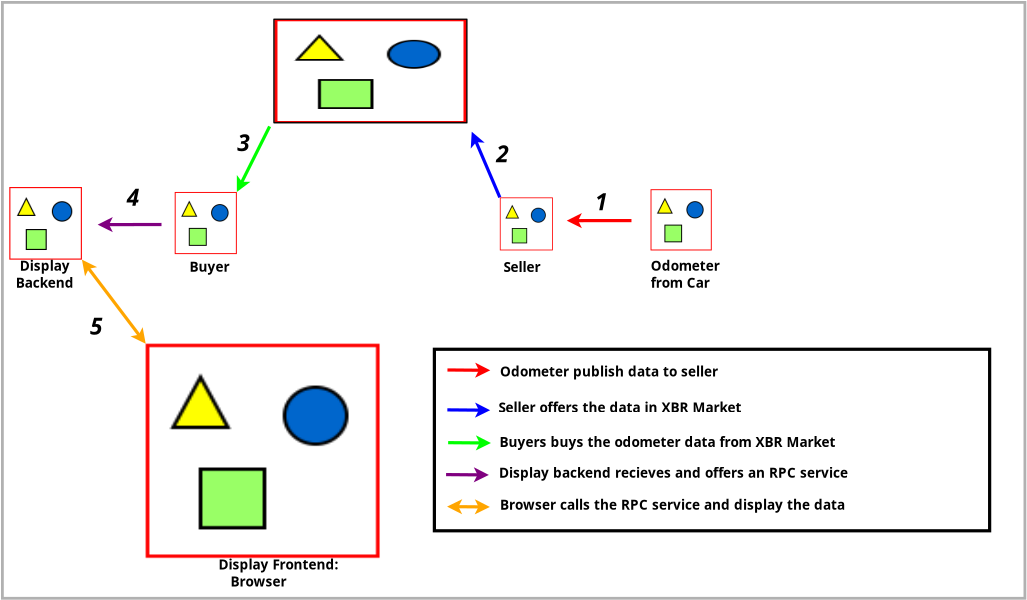 <?xml version="1.0" encoding="UTF-8"?>
<dia:diagram xmlns:dia="http://www.lysator.liu.se/~alla/dia/">
  <dia:layer name="Background" visible="true" connectable="true" active="true">
    <dia:group>
      <dia:attribute name="meta">
        <dia:composite type="dict"/>
      </dia:attribute>
      <dia:attribute name="matrix"/>
      <dia:object type="Standard - Box" version="0" id="O0">
        <dia:attribute name="obj_pos">
          <dia:point val="-18.146,-27.597"/>
        </dia:attribute>
        <dia:attribute name="obj_bb">
          <dia:rectangle val="-18.496,-27.947;237.832,121.725"/>
        </dia:attribute>
        <dia:attribute name="elem_corner">
          <dia:point val="-18.146,-27.597"/>
        </dia:attribute>
        <dia:attribute name="elem_width">
          <dia:real val="255.628"/>
        </dia:attribute>
        <dia:attribute name="elem_height">
          <dia:real val="148.972"/>
        </dia:attribute>
        <dia:attribute name="border_width">
          <dia:real val="0.7"/>
        </dia:attribute>
        <dia:attribute name="border_color">
          <dia:color val="#b1b1b1ff"/>
        </dia:attribute>
        <dia:attribute name="show_background">
          <dia:boolean val="true"/>
        </dia:attribute>
      </dia:object>
      <dia:object type="Standard - Image" version="0" id="O1">
        <dia:attribute name="obj_pos">
          <dia:point val="143.889,19.108"/>
        </dia:attribute>
        <dia:attribute name="obj_bb">
          <dia:rectangle val="143.889,19.108;159.197,34.417"/>
        </dia:attribute>
        <dia:attribute name="elem_corner">
          <dia:point val="143.889,19.108"/>
        </dia:attribute>
        <dia:attribute name="elem_width">
          <dia:real val="15.308"/>
        </dia:attribute>
        <dia:attribute name="elem_height">
          <dia:real val="15.309"/>
        </dia:attribute>
        <dia:attribute name="draw_border">
          <dia:boolean val="false"/>
        </dia:attribute>
        <dia:attribute name="keep_aspect">
          <dia:boolean val="true"/>
        </dia:attribute>
        <dia:attribute name="file">
          <dia:string>#/home/krish/Downloads/car-svgrepo-com.svg#</dia:string>
        </dia:attribute>
      </dia:object>
      <dia:object type="Standard - Image" version="0" id="O2">
        <dia:attribute name="obj_pos">
          <dia:point val="106.212,21.154"/>
        </dia:attribute>
        <dia:attribute name="obj_bb">
          <dia:rectangle val="106.212,21.154;119.463,34.405"/>
        </dia:attribute>
        <dia:attribute name="elem_corner">
          <dia:point val="106.212,21.154"/>
        </dia:attribute>
        <dia:attribute name="elem_width">
          <dia:real val="13.251"/>
        </dia:attribute>
        <dia:attribute name="elem_height">
          <dia:real val="13.251"/>
        </dia:attribute>
        <dia:attribute name="draw_border">
          <dia:boolean val="false"/>
        </dia:attribute>
        <dia:attribute name="keep_aspect">
          <dia:boolean val="true"/>
        </dia:attribute>
        <dia:attribute name="file">
          <dia:string>#/home/krish/Downloads/seller-svgrepo-com.svg#</dia:string>
        </dia:attribute>
      </dia:object>
      <dia:object type="Standard - Image" version="0" id="O3">
        <dia:attribute name="obj_pos">
          <dia:point val="24.93,19.794"/>
        </dia:attribute>
        <dia:attribute name="obj_bb">
          <dia:rectangle val="24.93,19.794;40.465,35.329"/>
        </dia:attribute>
        <dia:attribute name="elem_corner">
          <dia:point val="24.93,19.794"/>
        </dia:attribute>
        <dia:attribute name="elem_width">
          <dia:real val="15.535"/>
        </dia:attribute>
        <dia:attribute name="elem_height">
          <dia:real val="15.535"/>
        </dia:attribute>
        <dia:attribute name="draw_border">
          <dia:boolean val="false"/>
        </dia:attribute>
        <dia:attribute name="keep_aspect">
          <dia:boolean val="true"/>
        </dia:attribute>
        <dia:attribute name="file">
          <dia:string>#/home/krish/Downloads/buyer-svgrepo-com.svg#</dia:string>
        </dia:attribute>
      </dia:object>
      <dia:object type="Standard - Image" version="0" id="O4">
        <dia:attribute name="obj_pos">
          <dia:point val="-16.422,18.558"/>
        </dia:attribute>
        <dia:attribute name="obj_bb">
          <dia:rectangle val="-16.422,18.558;1.737,36.717"/>
        </dia:attribute>
        <dia:attribute name="elem_corner">
          <dia:point val="-16.422,18.558"/>
        </dia:attribute>
        <dia:attribute name="elem_width">
          <dia:real val="18.159"/>
        </dia:attribute>
        <dia:attribute name="elem_height">
          <dia:real val="18.159"/>
        </dia:attribute>
        <dia:attribute name="draw_border">
          <dia:boolean val="false"/>
        </dia:attribute>
        <dia:attribute name="keep_aspect">
          <dia:boolean val="true"/>
        </dia:attribute>
        <dia:attribute name="file">
          <dia:string>#/home/krish/work/backend-icon-2.png#</dia:string>
        </dia:attribute>
      </dia:object>
      <dia:object type="Standard - Image" version="0" id="O5">
        <dia:attribute name="obj_pos">
          <dia:point val="17.684,57.752"/>
        </dia:attribute>
        <dia:attribute name="obj_bb">
          <dia:rectangle val="17.684,57.752;76.154,111.257"/>
        </dia:attribute>
        <dia:attribute name="elem_corner">
          <dia:point val="17.684,57.752"/>
        </dia:attribute>
        <dia:attribute name="elem_width">
          <dia:real val="58.469"/>
        </dia:attribute>
        <dia:attribute name="elem_height">
          <dia:real val="53.504"/>
        </dia:attribute>
        <dia:attribute name="draw_border">
          <dia:boolean val="false"/>
        </dia:attribute>
        <dia:attribute name="keep_aspect">
          <dia:boolean val="true"/>
        </dia:attribute>
        <dia:attribute name="file">
          <dia:string>#/home/krish/work/new/dsq-hackathon/hack19-visu/docs/xbr-gs/Screenshot_Display.png#</dia:string>
        </dia:attribute>
      </dia:object>
      <dia:object type="Standard - Image" version="0" id="O6">
        <dia:attribute name="obj_pos">
          <dia:point val="49.87,-23.268"/>
        </dia:attribute>
        <dia:attribute name="obj_bb">
          <dia:rectangle val="49.67,-23.468;98.07,2.638"/>
        </dia:attribute>
        <dia:attribute name="elem_corner">
          <dia:point val="49.87,-23.268"/>
        </dia:attribute>
        <dia:attribute name="elem_width">
          <dia:real val="48.0"/>
        </dia:attribute>
        <dia:attribute name="elem_height">
          <dia:real val="25.707"/>
        </dia:attribute>
        <dia:attribute name="border_width">
          <dia:real val="0.2"/>
        </dia:attribute>
        <dia:attribute name="draw_border">
          <dia:boolean val="true"/>
        </dia:attribute>
        <dia:attribute name="keep_aspect">
          <dia:boolean val="true"/>
        </dia:attribute>
        <dia:attribute name="file">
          <dia:string>#/home/krish/work/xbr_logo_grey_background_large.png#</dia:string>
        </dia:attribute>
      </dia:object>
      <dia:object type="Standard - Box" version="0" id="O7">
        <dia:attribute name="obj_pos">
          <dia:point val="49.75,-23.393"/>
        </dia:attribute>
        <dia:attribute name="obj_bb">
          <dia:rectangle val="49.65,-23.493;98.05,2.507"/>
        </dia:attribute>
        <dia:attribute name="elem_corner">
          <dia:point val="49.75,-23.393"/>
        </dia:attribute>
        <dia:attribute name="elem_width">
          <dia:real val="48.2"/>
        </dia:attribute>
        <dia:attribute name="elem_height">
          <dia:real val="25.8"/>
        </dia:attribute>
        <dia:attribute name="border_width">
          <dia:real val="0.2"/>
        </dia:attribute>
        <dia:attribute name="show_background">
          <dia:boolean val="false"/>
        </dia:attribute>
      </dia:object>
      <dia:object type="Standard - Text" version="1" id="O8">
        <dia:attribute name="obj_pos">
          <dia:point val="107.126,39.812"/>
        </dia:attribute>
        <dia:attribute name="obj_bb">
          <dia:rectangle val="107.126,36.667;118.151,40.612"/>
        </dia:attribute>
        <dia:attribute name="text">
          <dia:composite type="text">
            <dia:attribute name="string">
              <dia:string>#Seller#</dia:string>
            </dia:attribute>
            <dia:attribute name="font">
              <dia:font family="sans" style="80" name="Helvetica-Bold"/>
            </dia:attribute>
            <dia:attribute name="height">
              <dia:real val="4.233"/>
            </dia:attribute>
            <dia:attribute name="pos">
              <dia:point val="107.126,39.812"/>
            </dia:attribute>
            <dia:attribute name="color">
              <dia:color val="#000000ff"/>
            </dia:attribute>
            <dia:attribute name="alignment">
              <dia:enum val="0"/>
            </dia:attribute>
          </dia:composite>
        </dia:attribute>
        <dia:attribute name="valign">
          <dia:enum val="3"/>
        </dia:attribute>
      </dia:object>
      <dia:object type="Standard - Text" version="1" id="O9">
        <dia:attribute name="obj_pos">
          <dia:point val="28.621,39.737"/>
        </dia:attribute>
        <dia:attribute name="obj_bb">
          <dia:rectangle val="28.621,36.592;39.789,40.537"/>
        </dia:attribute>
        <dia:attribute name="text">
          <dia:composite type="text">
            <dia:attribute name="string">
              <dia:string>#Buyer#</dia:string>
            </dia:attribute>
            <dia:attribute name="font">
              <dia:font family="sans" style="80" name="Helvetica-Bold"/>
            </dia:attribute>
            <dia:attribute name="height">
              <dia:real val="4.233"/>
            </dia:attribute>
            <dia:attribute name="pos">
              <dia:point val="28.621,39.737"/>
            </dia:attribute>
            <dia:attribute name="color">
              <dia:color val="#000000ff"/>
            </dia:attribute>
            <dia:attribute name="alignment">
              <dia:enum val="0"/>
            </dia:attribute>
          </dia:composite>
        </dia:attribute>
        <dia:attribute name="valign">
          <dia:enum val="3"/>
        </dia:attribute>
      </dia:object>
      <dia:object type="Standard - Text" version="1" id="O10">
        <dia:attribute name="obj_pos">
          <dia:point val="-14.787,39.519"/>
        </dia:attribute>
        <dia:attribute name="obj_bb">
          <dia:rectangle val="-14.787,36.374;1.531,44.552"/>
        </dia:attribute>
        <dia:attribute name="text">
          <dia:composite type="text">
            <dia:attribute name="string">
              <dia:string># Display 
Backend#</dia:string>
            </dia:attribute>
            <dia:attribute name="font">
              <dia:font family="sans" style="80" name="Helvetica-Bold"/>
            </dia:attribute>
            <dia:attribute name="height">
              <dia:real val="4.233"/>
            </dia:attribute>
            <dia:attribute name="pos">
              <dia:point val="-14.787,39.519"/>
            </dia:attribute>
            <dia:attribute name="color">
              <dia:color val="#000000ff"/>
            </dia:attribute>
            <dia:attribute name="alignment">
              <dia:enum val="0"/>
            </dia:attribute>
          </dia:composite>
        </dia:attribute>
        <dia:attribute name="valign">
          <dia:enum val="3"/>
        </dia:attribute>
        <dia:connections>
          <dia:connection handle="1" to="O2" connection="0"/>
        </dia:connections>
      </dia:object>
      <dia:object type="Standard - Text" version="1" id="O11">
        <dia:attribute name="obj_pos">
          <dia:point val="34.878,114.195"/>
        </dia:attribute>
        <dia:attribute name="obj_bb">
          <dia:rectangle val="34.878,111.05;69.805,119.229"/>
        </dia:attribute>
        <dia:attribute name="text">
          <dia:composite type="text">
            <dia:attribute name="string">
              <dia:string># Display Frontend:
    Browser#</dia:string>
            </dia:attribute>
            <dia:attribute name="font">
              <dia:font family="sans" style="80" name="Helvetica-Bold"/>
            </dia:attribute>
            <dia:attribute name="height">
              <dia:real val="4.233"/>
            </dia:attribute>
            <dia:attribute name="pos">
              <dia:point val="34.878,114.195"/>
            </dia:attribute>
            <dia:attribute name="color">
              <dia:color val="#000000ff"/>
            </dia:attribute>
            <dia:attribute name="alignment">
              <dia:enum val="0"/>
            </dia:attribute>
          </dia:composite>
        </dia:attribute>
        <dia:attribute name="valign">
          <dia:enum val="3"/>
        </dia:attribute>
        <dia:connections>
          <dia:connection handle="1" to="O3" connection="2"/>
        </dia:connections>
      </dia:object>
      <dia:object type="Standard - Line" version="0" id="O12">
        <dia:attribute name="obj_pos">
          <dia:point val="99.188,4.731"/>
        </dia:attribute>
        <dia:attribute name="obj_bb">
          <dia:rectangle val="98.663,4.205;106.737,21.68"/>
        </dia:attribute>
        <dia:attribute name="conn_endpoints">
          <dia:point val="99.188,4.731"/>
          <dia:point val="106.212,21.154"/>
        </dia:attribute>
        <dia:attribute name="numcp">
          <dia:int val="1"/>
        </dia:attribute>
        <dia:attribute name="line_color">
          <dia:color val="#0000ffff"/>
        </dia:attribute>
        <dia:attribute name="line_width">
          <dia:real val="0.8"/>
        </dia:attribute>
        <dia:attribute name="start_arrow">
          <dia:enum val="22"/>
        </dia:attribute>
        <dia:attribute name="start_arrow_length">
          <dia:real val="2.0"/>
        </dia:attribute>
        <dia:attribute name="start_arrow_width">
          <dia:real val="2.0"/>
        </dia:attribute>
      </dia:object>
      <dia:object type="Standard - Line" version="0" id="O13">
        <dia:attribute name="obj_pos">
          <dia:point val="48.657,3.416"/>
        </dia:attribute>
        <dia:attribute name="obj_bb">
          <dia:rectangle val="39.929,2.88;49.193,20.331"/>
        </dia:attribute>
        <dia:attribute name="conn_endpoints">
          <dia:point val="48.657,3.416"/>
          <dia:point val="40.465,19.794"/>
        </dia:attribute>
        <dia:attribute name="numcp">
          <dia:int val="1"/>
        </dia:attribute>
        <dia:attribute name="line_color">
          <dia:color val="#00ff00ff"/>
        </dia:attribute>
        <dia:attribute name="line_width">
          <dia:real val="0.8"/>
        </dia:attribute>
        <dia:attribute name="end_arrow">
          <dia:enum val="22"/>
        </dia:attribute>
        <dia:attribute name="end_arrow_length">
          <dia:real val="2.0"/>
        </dia:attribute>
        <dia:attribute name="end_arrow_width">
          <dia:real val="2.0"/>
        </dia:attribute>
      </dia:object>
      <dia:object type="Standard - Line" version="0" id="O14">
        <dia:attribute name="obj_pos">
          <dia:point val="21.629,27.928"/>
        </dia:attribute>
        <dia:attribute name="obj_bb">
          <dia:rectangle val="5.269,26.063;22.03,29.852"/>
        </dia:attribute>
        <dia:attribute name="conn_endpoints">
          <dia:point val="21.629,27.928"/>
          <dia:point val="5.67,27.966"/>
        </dia:attribute>
        <dia:attribute name="numcp">
          <dia:int val="1"/>
        </dia:attribute>
        <dia:attribute name="line_color">
          <dia:color val="#800080ff"/>
        </dia:attribute>
        <dia:attribute name="line_width">
          <dia:real val="0.8"/>
        </dia:attribute>
        <dia:attribute name="end_arrow">
          <dia:enum val="22"/>
        </dia:attribute>
        <dia:attribute name="end_arrow_length">
          <dia:real val="2.0"/>
        </dia:attribute>
        <dia:attribute name="end_arrow_width">
          <dia:real val="2.0"/>
        </dia:attribute>
        <dia:connections>
          <dia:connection handle="0" to="O4" connection="7"/>
          <dia:connection handle="1" to="O5" connection="0"/>
        </dia:connections>
      </dia:object>
      <dia:object type="Standard - Line" version="0" id="O15">
        <dia:attribute name="obj_pos">
          <dia:point val="139.121,26.946"/>
        </dia:attribute>
        <dia:attribute name="obj_bb">
          <dia:rectangle val="122.542,25.067;139.521,28.856"/>
        </dia:attribute>
        <dia:attribute name="conn_endpoints">
          <dia:point val="139.121,26.946"/>
          <dia:point val="122.942,26.966"/>
        </dia:attribute>
        <dia:attribute name="numcp">
          <dia:int val="1"/>
        </dia:attribute>
        <dia:attribute name="line_color">
          <dia:color val="#ff0000ff"/>
        </dia:attribute>
        <dia:attribute name="line_width">
          <dia:real val="0.8"/>
        </dia:attribute>
        <dia:attribute name="end_arrow">
          <dia:enum val="22"/>
        </dia:attribute>
        <dia:attribute name="end_arrow_length">
          <dia:real val="2.0"/>
        </dia:attribute>
        <dia:attribute name="end_arrow_width">
          <dia:real val="2.0"/>
        </dia:attribute>
      </dia:object>
      <dia:object type="Standard - Line" version="0" id="O16">
        <dia:attribute name="obj_pos">
          <dia:point val="1.737,36.717"/>
        </dia:attribute>
        <dia:attribute name="obj_bb">
          <dia:rectangle val="1.176,36.157;18.245,58.313"/>
        </dia:attribute>
        <dia:attribute name="conn_endpoints">
          <dia:point val="1.737,36.717"/>
          <dia:point val="17.684,57.752"/>
        </dia:attribute>
        <dia:attribute name="numcp">
          <dia:int val="1"/>
        </dia:attribute>
        <dia:attribute name="line_color">
          <dia:color val="#ffa500ff"/>
        </dia:attribute>
        <dia:attribute name="line_width">
          <dia:real val="0.8"/>
        </dia:attribute>
        <dia:attribute name="start_arrow">
          <dia:enum val="22"/>
        </dia:attribute>
        <dia:attribute name="start_arrow_length">
          <dia:real val="2.0"/>
        </dia:attribute>
        <dia:attribute name="start_arrow_width">
          <dia:real val="2.0"/>
        </dia:attribute>
        <dia:attribute name="end_arrow">
          <dia:enum val="22"/>
        </dia:attribute>
        <dia:attribute name="end_arrow_length">
          <dia:real val="2.0"/>
        </dia:attribute>
        <dia:attribute name="end_arrow_width">
          <dia:real val="2.0"/>
        </dia:attribute>
      </dia:object>
      <dia:object type="Standard - Text" version="1" id="O17">
        <dia:attribute name="obj_pos">
          <dia:point val="143.941,39.513"/>
        </dia:attribute>
        <dia:attribute name="obj_bb">
          <dia:rectangle val="143.941,36.368;164.168,44.546"/>
        </dia:attribute>
        <dia:attribute name="text">
          <dia:composite type="text">
            <dia:attribute name="string">
              <dia:string>#Odometer 
from Car#</dia:string>
            </dia:attribute>
            <dia:attribute name="font">
              <dia:font family="sans" style="80" name="Helvetica-Bold"/>
            </dia:attribute>
            <dia:attribute name="height">
              <dia:real val="4.233"/>
            </dia:attribute>
            <dia:attribute name="pos">
              <dia:point val="143.941,39.513"/>
            </dia:attribute>
            <dia:attribute name="color">
              <dia:color val="#000000ff"/>
            </dia:attribute>
            <dia:attribute name="alignment">
              <dia:enum val="0"/>
            </dia:attribute>
          </dia:composite>
        </dia:attribute>
        <dia:attribute name="valign">
          <dia:enum val="3"/>
        </dia:attribute>
      </dia:object>
      <dia:object type="Standard - Line" version="0" id="O18">
        <dia:attribute name="obj_pos">
          <dia:point val="93.118,64.295"/>
        </dia:attribute>
        <dia:attribute name="obj_bb">
          <dia:rectangle val="92.715,62.457;104.219,66.246"/>
        </dia:attribute>
        <dia:attribute name="conn_endpoints">
          <dia:point val="93.118,64.295"/>
          <dia:point val="103.816,64.382"/>
        </dia:attribute>
        <dia:attribute name="numcp">
          <dia:int val="1"/>
        </dia:attribute>
        <dia:attribute name="line_color">
          <dia:color val="#ff0000ff"/>
        </dia:attribute>
        <dia:attribute name="line_width">
          <dia:real val="0.8"/>
        </dia:attribute>
        <dia:attribute name="end_arrow">
          <dia:enum val="22"/>
        </dia:attribute>
        <dia:attribute name="end_arrow_length">
          <dia:real val="2.0"/>
        </dia:attribute>
        <dia:attribute name="end_arrow_width">
          <dia:real val="2.0"/>
        </dia:attribute>
      </dia:object>
      <dia:object type="Standard - Line" version="0" id="O19">
        <dia:attribute name="obj_pos">
          <dia:point val="93.092,74.272"/>
        </dia:attribute>
        <dia:attribute name="obj_bb">
          <dia:rectangle val="92.689,72.434;104.193,76.223"/>
        </dia:attribute>
        <dia:attribute name="conn_endpoints">
          <dia:point val="93.092,74.272"/>
          <dia:point val="103.79,74.359"/>
        </dia:attribute>
        <dia:attribute name="numcp">
          <dia:int val="1"/>
        </dia:attribute>
        <dia:attribute name="line_color">
          <dia:color val="#0000ffff"/>
        </dia:attribute>
        <dia:attribute name="line_width">
          <dia:real val="0.8"/>
        </dia:attribute>
        <dia:attribute name="end_arrow">
          <dia:enum val="22"/>
        </dia:attribute>
        <dia:attribute name="end_arrow_length">
          <dia:real val="2.0"/>
        </dia:attribute>
        <dia:attribute name="end_arrow_width">
          <dia:real val="2.0"/>
        </dia:attribute>
      </dia:object>
      <dia:object type="Standard - Line" version="0" id="O20">
        <dia:attribute name="obj_pos">
          <dia:point val="93.292,82.467"/>
        </dia:attribute>
        <dia:attribute name="obj_bb">
          <dia:rectangle val="92.889,80.629;104.393,84.418"/>
        </dia:attribute>
        <dia:attribute name="conn_endpoints">
          <dia:point val="93.292,82.467"/>
          <dia:point val="103.99,82.554"/>
        </dia:attribute>
        <dia:attribute name="numcp">
          <dia:int val="1"/>
        </dia:attribute>
        <dia:attribute name="line_color">
          <dia:color val="#00ff00ff"/>
        </dia:attribute>
        <dia:attribute name="line_width">
          <dia:real val="0.8"/>
        </dia:attribute>
        <dia:attribute name="end_arrow">
          <dia:enum val="22"/>
        </dia:attribute>
        <dia:attribute name="end_arrow_length">
          <dia:real val="2.0"/>
        </dia:attribute>
        <dia:attribute name="end_arrow_width">
          <dia:real val="2.0"/>
        </dia:attribute>
      </dia:object>
      <dia:object type="Standard - Line" version="0" id="O21">
        <dia:attribute name="obj_pos">
          <dia:point val="92.773,90.45"/>
        </dia:attribute>
        <dia:attribute name="obj_bb">
          <dia:rectangle val="92.369,88.612;103.873,92.401"/>
        </dia:attribute>
        <dia:attribute name="conn_endpoints">
          <dia:point val="92.773,90.45"/>
          <dia:point val="103.47,90.537"/>
        </dia:attribute>
        <dia:attribute name="numcp">
          <dia:int val="1"/>
        </dia:attribute>
        <dia:attribute name="line_color">
          <dia:color val="#800080ff"/>
        </dia:attribute>
        <dia:attribute name="line_width">
          <dia:real val="0.8"/>
        </dia:attribute>
        <dia:attribute name="end_arrow">
          <dia:enum val="22"/>
        </dia:attribute>
        <dia:attribute name="end_arrow_length">
          <dia:real val="2.0"/>
        </dia:attribute>
        <dia:attribute name="end_arrow_width">
          <dia:real val="2.0"/>
        </dia:attribute>
      </dia:object>
      <dia:object type="Standard - Line" version="0" id="O22">
        <dia:attribute name="obj_pos">
          <dia:point val="93.023,98.454"/>
        </dia:attribute>
        <dia:attribute name="obj_bb">
          <dia:rectangle val="92.62,96.59;104.124,100.405"/>
        </dia:attribute>
        <dia:attribute name="conn_endpoints">
          <dia:point val="93.023,98.454"/>
          <dia:point val="103.721,98.541"/>
        </dia:attribute>
        <dia:attribute name="numcp">
          <dia:int val="1"/>
        </dia:attribute>
        <dia:attribute name="line_color">
          <dia:color val="#ffa500ff"/>
        </dia:attribute>
        <dia:attribute name="line_width">
          <dia:real val="0.8"/>
        </dia:attribute>
        <dia:attribute name="start_arrow">
          <dia:enum val="22"/>
        </dia:attribute>
        <dia:attribute name="start_arrow_length">
          <dia:real val="2"/>
        </dia:attribute>
        <dia:attribute name="start_arrow_width">
          <dia:real val="2"/>
        </dia:attribute>
        <dia:attribute name="end_arrow">
          <dia:enum val="22"/>
        </dia:attribute>
        <dia:attribute name="end_arrow_length">
          <dia:real val="2.0"/>
        </dia:attribute>
        <dia:attribute name="end_arrow_width">
          <dia:real val="2.0"/>
        </dia:attribute>
      </dia:object>
      <dia:object type="Standard - Text" version="1" id="O23">
        <dia:attribute name="obj_pos">
          <dia:point val="106.228,99.258"/>
        </dia:attribute>
        <dia:attribute name="obj_bb">
          <dia:rectangle val="106.228,96.113;203.178,100.058"/>
        </dia:attribute>
        <dia:attribute name="text">
          <dia:composite type="text">
            <dia:attribute name="string">
              <dia:string>#Browser calls the RPC service and display the data#</dia:string>
            </dia:attribute>
            <dia:attribute name="font">
              <dia:font family="sans" style="80" name="Helvetica-Bold"/>
            </dia:attribute>
            <dia:attribute name="height">
              <dia:real val="4.233"/>
            </dia:attribute>
            <dia:attribute name="pos">
              <dia:point val="106.228,99.258"/>
            </dia:attribute>
            <dia:attribute name="color">
              <dia:color val="#000000ff"/>
            </dia:attribute>
            <dia:attribute name="alignment">
              <dia:enum val="0"/>
            </dia:attribute>
          </dia:composite>
        </dia:attribute>
        <dia:attribute name="valign">
          <dia:enum val="3"/>
        </dia:attribute>
      </dia:object>
      <dia:object type="Standard - Box" version="0" id="O24">
        <dia:attribute name="obj_pos">
          <dia:point val="89.85,59.118"/>
        </dia:attribute>
        <dia:attribute name="obj_bb">
          <dia:rectangle val="89.45,58.718;229.064,104.901"/>
        </dia:attribute>
        <dia:attribute name="elem_corner">
          <dia:point val="89.85,59.118"/>
        </dia:attribute>
        <dia:attribute name="elem_width">
          <dia:real val="138.814"/>
        </dia:attribute>
        <dia:attribute name="elem_height">
          <dia:real val="45.383"/>
        </dia:attribute>
        <dia:attribute name="border_width">
          <dia:real val="0.8"/>
        </dia:attribute>
        <dia:attribute name="show_background">
          <dia:boolean val="false"/>
        </dia:attribute>
      </dia:object>
      <dia:object type="Standard - Text" version="1" id="O25">
        <dia:attribute name="obj_pos">
          <dia:point val="106.264,65.946"/>
        </dia:attribute>
        <dia:attribute name="obj_bb">
          <dia:rectangle val="106.264,62.801;167.199,66.746"/>
        </dia:attribute>
        <dia:attribute name="text">
          <dia:composite type="text">
            <dia:attribute name="string">
              <dia:string>#Odometer publish data to seller#</dia:string>
            </dia:attribute>
            <dia:attribute name="font">
              <dia:font family="sans" style="80" name="Helvetica-Bold"/>
            </dia:attribute>
            <dia:attribute name="height">
              <dia:real val="4.233"/>
            </dia:attribute>
            <dia:attribute name="pos">
              <dia:point val="106.264,65.946"/>
            </dia:attribute>
            <dia:attribute name="color">
              <dia:color val="#000000ff"/>
            </dia:attribute>
            <dia:attribute name="alignment">
              <dia:enum val="0"/>
            </dia:attribute>
          </dia:composite>
        </dia:attribute>
        <dia:attribute name="valign">
          <dia:enum val="3"/>
        </dia:attribute>
      </dia:object>
      <dia:object type="Standard - Text" version="1" id="O26">
        <dia:attribute name="obj_pos">
          <dia:point val="105.903,74.926"/>
        </dia:attribute>
        <dia:attribute name="obj_bb">
          <dia:rectangle val="105.903,71.683;174.877,80.157"/>
        </dia:attribute>
        <dia:attribute name="text">
          <dia:composite type="text">
            <dia:attribute name="string">
              <dia:string>#Seller offers the data in XBR Market
#</dia:string>
            </dia:attribute>
            <dia:attribute name="font">
              <dia:font family="sans" style="80" name="Helvetica-Bold"/>
            </dia:attribute>
            <dia:attribute name="height">
              <dia:real val="4.233"/>
            </dia:attribute>
            <dia:attribute name="pos">
              <dia:point val="105.903,74.926"/>
            </dia:attribute>
            <dia:attribute name="color">
              <dia:color val="#000000ff"/>
            </dia:attribute>
            <dia:attribute name="alignment">
              <dia:enum val="0"/>
            </dia:attribute>
          </dia:composite>
        </dia:attribute>
        <dia:attribute name="valign">
          <dia:enum val="3"/>
        </dia:attribute>
      </dia:object>
      <dia:object type="Standard - Text" version="1" id="O27">
        <dia:attribute name="obj_pos">
          <dia:point val="106.103,83.557"/>
        </dia:attribute>
        <dia:attribute name="obj_bb">
          <dia:rectangle val="106.103,80.412;200.246,88.591"/>
        </dia:attribute>
        <dia:attribute name="text">
          <dia:composite type="text">
            <dia:attribute name="string">
              <dia:string>#Buyers buys the odometer data from XBR Market
#</dia:string>
            </dia:attribute>
            <dia:attribute name="font">
              <dia:font family="sans" style="80" name="Helvetica-Bold"/>
            </dia:attribute>
            <dia:attribute name="height">
              <dia:real val="4.233"/>
            </dia:attribute>
            <dia:attribute name="pos">
              <dia:point val="106.103,83.557"/>
            </dia:attribute>
            <dia:attribute name="color">
              <dia:color val="#000000ff"/>
            </dia:attribute>
            <dia:attribute name="alignment">
              <dia:enum val="0"/>
            </dia:attribute>
          </dia:composite>
        </dia:attribute>
        <dia:attribute name="valign">
          <dia:enum val="3"/>
        </dia:attribute>
      </dia:object>
      <dia:object type="Standard - Text" version="1" id="O28">
        <dia:attribute name="obj_pos">
          <dia:point val="105.977,91.254"/>
        </dia:attribute>
        <dia:attribute name="obj_bb">
          <dia:rectangle val="105.977,88.011;204.356,92.252"/>
        </dia:attribute>
        <dia:attribute name="text">
          <dia:composite type="text">
            <dia:attribute name="string">
              <dia:string>#Display backend recieves and offers an RPC service#</dia:string>
            </dia:attribute>
            <dia:attribute name="font">
              <dia:font family="sans" style="80" name="Helvetica-Bold"/>
            </dia:attribute>
            <dia:attribute name="height">
              <dia:real val="4.233"/>
            </dia:attribute>
            <dia:attribute name="pos">
              <dia:point val="105.977,91.254"/>
            </dia:attribute>
            <dia:attribute name="color">
              <dia:color val="#000000ff"/>
            </dia:attribute>
            <dia:attribute name="alignment">
              <dia:enum val="0"/>
            </dia:attribute>
          </dia:composite>
        </dia:attribute>
        <dia:attribute name="valign">
          <dia:enum val="3"/>
        </dia:attribute>
      </dia:object>
      <dia:object type="Standard - Text" version="1" id="O29">
        <dia:attribute name="obj_pos">
          <dia:point val="129.99,24.37"/>
        </dia:attribute>
        <dia:attribute name="obj_bb">
          <dia:rectangle val="129.99,19.13;133.917,25.703"/>
        </dia:attribute>
        <dia:attribute name="text">
          <dia:composite type="text">
            <dia:attribute name="string">
              <dia:string>#1#</dia:string>
            </dia:attribute>
            <dia:attribute name="font">
              <dia:font family="sans" style="88" name="Helvetica-BoldOblique"/>
            </dia:attribute>
            <dia:attribute name="height">
              <dia:real val="7.056"/>
            </dia:attribute>
            <dia:attribute name="pos">
              <dia:point val="129.99,24.37"/>
            </dia:attribute>
            <dia:attribute name="color">
              <dia:color val="#000000ff"/>
            </dia:attribute>
            <dia:attribute name="alignment">
              <dia:enum val="0"/>
            </dia:attribute>
          </dia:composite>
        </dia:attribute>
        <dia:attribute name="valign">
          <dia:enum val="3"/>
        </dia:attribute>
      </dia:object>
      <dia:object type="Standard - Text" version="1" id="O30">
        <dia:attribute name="obj_pos">
          <dia:point val="105.301,12.391"/>
        </dia:attribute>
        <dia:attribute name="obj_bb">
          <dia:rectangle val="105.301,6.986;109.393,14.052"/>
        </dia:attribute>
        <dia:attribute name="text">
          <dia:composite type="text">
            <dia:attribute name="string">
              <dia:string>#2#</dia:string>
            </dia:attribute>
            <dia:attribute name="font">
              <dia:font family="sans" style="88" name="Helvetica-BoldOblique"/>
            </dia:attribute>
            <dia:attribute name="height">
              <dia:real val="7.056"/>
            </dia:attribute>
            <dia:attribute name="pos">
              <dia:point val="105.301,12.391"/>
            </dia:attribute>
            <dia:attribute name="color">
              <dia:color val="#000000ff"/>
            </dia:attribute>
            <dia:attribute name="alignment">
              <dia:enum val="0"/>
            </dia:attribute>
          </dia:composite>
        </dia:attribute>
        <dia:attribute name="valign">
          <dia:enum val="3"/>
        </dia:attribute>
      </dia:object>
      <dia:object type="Standard - Text" version="1" id="O31">
        <dia:attribute name="obj_pos">
          <dia:point val="40.545,9.626"/>
        </dia:attribute>
        <dia:attribute name="obj_bb">
          <dia:rectangle val="40.545,4.386;44.472,10.959"/>
        </dia:attribute>
        <dia:attribute name="text">
          <dia:composite type="text">
            <dia:attribute name="string">
              <dia:string>#3#</dia:string>
            </dia:attribute>
            <dia:attribute name="font">
              <dia:font family="sans" style="88" name="Helvetica-BoldOblique"/>
            </dia:attribute>
            <dia:attribute name="height">
              <dia:real val="7.056"/>
            </dia:attribute>
            <dia:attribute name="pos">
              <dia:point val="40.545,9.626"/>
            </dia:attribute>
            <dia:attribute name="color">
              <dia:color val="#000000ff"/>
            </dia:attribute>
            <dia:attribute name="alignment">
              <dia:enum val="0"/>
            </dia:attribute>
          </dia:composite>
        </dia:attribute>
        <dia:attribute name="valign">
          <dia:enum val="3"/>
        </dia:attribute>
      </dia:object>
      <dia:object type="Standard - Text" version="1" id="O32">
        <dia:attribute name="obj_pos">
          <dia:point val="12.935,23.221"/>
        </dia:attribute>
        <dia:attribute name="obj_bb">
          <dia:rectangle val="12.935,17.98;16.863,24.553"/>
        </dia:attribute>
        <dia:attribute name="text">
          <dia:composite type="text">
            <dia:attribute name="string">
              <dia:string>#4#</dia:string>
            </dia:attribute>
            <dia:attribute name="font">
              <dia:font family="sans" style="88" name="Helvetica-BoldOblique"/>
            </dia:attribute>
            <dia:attribute name="height">
              <dia:real val="7.056"/>
            </dia:attribute>
            <dia:attribute name="pos">
              <dia:point val="12.935,23.221"/>
            </dia:attribute>
            <dia:attribute name="color">
              <dia:color val="#000000ff"/>
            </dia:attribute>
            <dia:attribute name="alignment">
              <dia:enum val="0"/>
            </dia:attribute>
          </dia:composite>
        </dia:attribute>
        <dia:attribute name="valign">
          <dia:enum val="3"/>
        </dia:attribute>
      </dia:object>
      <dia:object type="Standard - Text" version="1" id="O33">
        <dia:attribute name="obj_pos">
          <dia:point val="3.732,55.52"/>
        </dia:attribute>
        <dia:attribute name="obj_bb">
          <dia:rectangle val="3.732,50.28;7.659,56.853"/>
        </dia:attribute>
        <dia:attribute name="text">
          <dia:composite type="text">
            <dia:attribute name="string">
              <dia:string>#5#</dia:string>
            </dia:attribute>
            <dia:attribute name="font">
              <dia:font family="sans" style="88" name="Helvetica-BoldOblique"/>
            </dia:attribute>
            <dia:attribute name="height">
              <dia:real val="7.056"/>
            </dia:attribute>
            <dia:attribute name="pos">
              <dia:point val="3.732,55.52"/>
            </dia:attribute>
            <dia:attribute name="color">
              <dia:color val="#000000ff"/>
            </dia:attribute>
            <dia:attribute name="alignment">
              <dia:enum val="0"/>
            </dia:attribute>
          </dia:composite>
        </dia:attribute>
        <dia:attribute name="valign">
          <dia:enum val="3"/>
        </dia:attribute>
      </dia:object>
    </dia:group>
  </dia:layer>
</dia:diagram>
